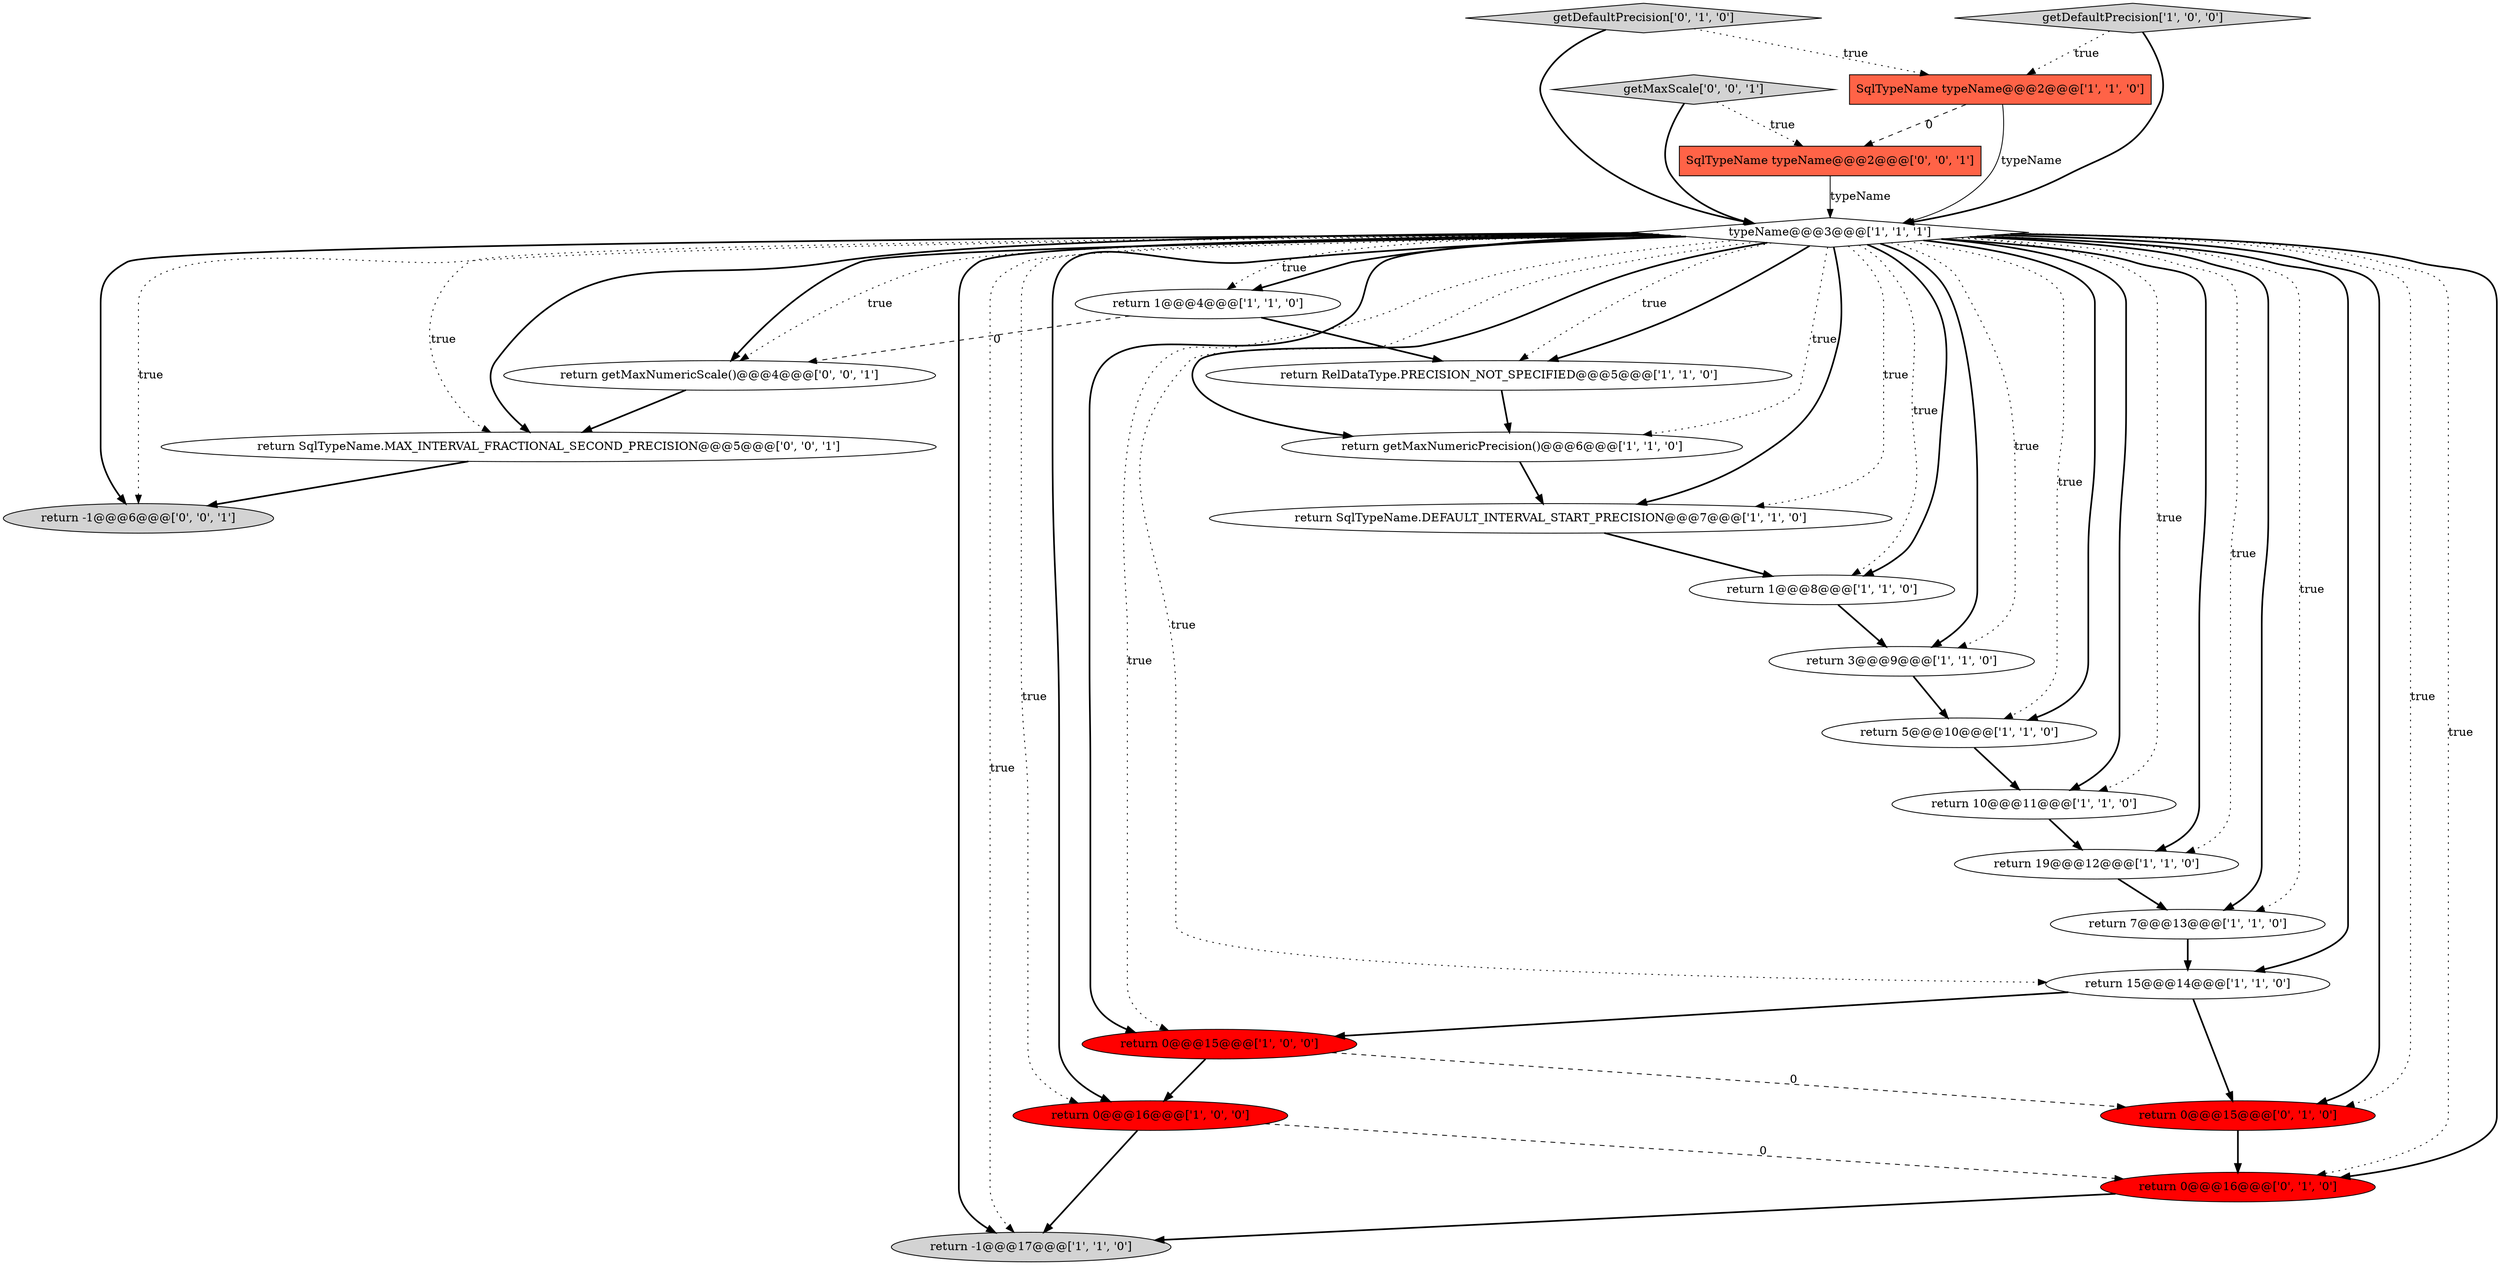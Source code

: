 digraph {
20 [style = filled, label = "return -1@@@6@@@['0', '0', '1']", fillcolor = lightgray, shape = ellipse image = "AAA0AAABBB3BBB"];
23 [style = filled, label = "return getMaxNumericScale()@@@4@@@['0', '0', '1']", fillcolor = white, shape = ellipse image = "AAA0AAABBB3BBB"];
8 [style = filled, label = "SqlTypeName typeName@@@2@@@['1', '1', '0']", fillcolor = tomato, shape = box image = "AAA0AAABBB1BBB"];
9 [style = filled, label = "typeName@@@3@@@['1', '1', '1']", fillcolor = white, shape = diamond image = "AAA0AAABBB1BBB"];
7 [style = filled, label = "return 10@@@11@@@['1', '1', '0']", fillcolor = white, shape = ellipse image = "AAA0AAABBB1BBB"];
12 [style = filled, label = "return getMaxNumericPrecision()@@@6@@@['1', '1', '0']", fillcolor = white, shape = ellipse image = "AAA0AAABBB1BBB"];
2 [style = filled, label = "return 7@@@13@@@['1', '1', '0']", fillcolor = white, shape = ellipse image = "AAA0AAABBB1BBB"];
1 [style = filled, label = "return 1@@@8@@@['1', '1', '0']", fillcolor = white, shape = ellipse image = "AAA0AAABBB1BBB"];
4 [style = filled, label = "return 3@@@9@@@['1', '1', '0']", fillcolor = white, shape = ellipse image = "AAA0AAABBB1BBB"];
18 [style = filled, label = "return 0@@@15@@@['0', '1', '0']", fillcolor = red, shape = ellipse image = "AAA1AAABBB2BBB"];
13 [style = filled, label = "return RelDataType.PRECISION_NOT_SPECIFIED@@@5@@@['1', '1', '0']", fillcolor = white, shape = ellipse image = "AAA0AAABBB1BBB"];
16 [style = filled, label = "return -1@@@17@@@['1', '1', '0']", fillcolor = lightgray, shape = ellipse image = "AAA0AAABBB1BBB"];
5 [style = filled, label = "return 15@@@14@@@['1', '1', '0']", fillcolor = white, shape = ellipse image = "AAA0AAABBB1BBB"];
14 [style = filled, label = "return 0@@@16@@@['1', '0', '0']", fillcolor = red, shape = ellipse image = "AAA1AAABBB1BBB"];
19 [style = filled, label = "return 0@@@16@@@['0', '1', '0']", fillcolor = red, shape = ellipse image = "AAA1AAABBB2BBB"];
21 [style = filled, label = "return SqlTypeName.MAX_INTERVAL_FRACTIONAL_SECOND_PRECISION@@@5@@@['0', '0', '1']", fillcolor = white, shape = ellipse image = "AAA0AAABBB3BBB"];
0 [style = filled, label = "return 5@@@10@@@['1', '1', '0']", fillcolor = white, shape = ellipse image = "AAA0AAABBB1BBB"];
10 [style = filled, label = "return SqlTypeName.DEFAULT_INTERVAL_START_PRECISION@@@7@@@['1', '1', '0']", fillcolor = white, shape = ellipse image = "AAA0AAABBB1BBB"];
15 [style = filled, label = "return 0@@@15@@@['1', '0', '0']", fillcolor = red, shape = ellipse image = "AAA1AAABBB1BBB"];
6 [style = filled, label = "return 1@@@4@@@['1', '1', '0']", fillcolor = white, shape = ellipse image = "AAA0AAABBB1BBB"];
24 [style = filled, label = "getMaxScale['0', '0', '1']", fillcolor = lightgray, shape = diamond image = "AAA0AAABBB3BBB"];
17 [style = filled, label = "getDefaultPrecision['0', '1', '0']", fillcolor = lightgray, shape = diamond image = "AAA0AAABBB2BBB"];
3 [style = filled, label = "return 19@@@12@@@['1', '1', '0']", fillcolor = white, shape = ellipse image = "AAA0AAABBB1BBB"];
22 [style = filled, label = "SqlTypeName typeName@@@2@@@['0', '0', '1']", fillcolor = tomato, shape = box image = "AAA0AAABBB3BBB"];
11 [style = filled, label = "getDefaultPrecision['1', '0', '0']", fillcolor = lightgray, shape = diamond image = "AAA0AAABBB1BBB"];
14->16 [style = bold, label=""];
1->4 [style = bold, label=""];
9->12 [style = dotted, label="true"];
9->0 [style = dotted, label="true"];
9->0 [style = bold, label=""];
15->14 [style = bold, label=""];
9->2 [style = bold, label=""];
24->9 [style = bold, label=""];
9->4 [style = bold, label=""];
17->9 [style = bold, label=""];
15->18 [style = dashed, label="0"];
18->19 [style = bold, label=""];
5->15 [style = bold, label=""];
9->20 [style = bold, label=""];
5->18 [style = bold, label=""];
9->10 [style = bold, label=""];
9->21 [style = dotted, label="true"];
9->7 [style = bold, label=""];
9->6 [style = dotted, label="true"];
11->9 [style = bold, label=""];
9->14 [style = dotted, label="true"];
9->16 [style = bold, label=""];
7->3 [style = bold, label=""];
9->6 [style = bold, label=""];
4->0 [style = bold, label=""];
0->7 [style = bold, label=""];
19->16 [style = bold, label=""];
9->23 [style = bold, label=""];
8->22 [style = dashed, label="0"];
17->8 [style = dotted, label="true"];
9->19 [style = dotted, label="true"];
12->10 [style = bold, label=""];
13->12 [style = bold, label=""];
9->18 [style = bold, label=""];
21->20 [style = bold, label=""];
3->2 [style = bold, label=""];
23->21 [style = bold, label=""];
9->23 [style = dotted, label="true"];
9->15 [style = bold, label=""];
24->22 [style = dotted, label="true"];
9->2 [style = dotted, label="true"];
6->13 [style = bold, label=""];
9->13 [style = dotted, label="true"];
9->20 [style = dotted, label="true"];
9->1 [style = dotted, label="true"];
9->14 [style = bold, label=""];
9->21 [style = bold, label=""];
9->5 [style = bold, label=""];
9->4 [style = dotted, label="true"];
9->18 [style = dotted, label="true"];
9->3 [style = bold, label=""];
9->19 [style = bold, label=""];
11->8 [style = dotted, label="true"];
9->15 [style = dotted, label="true"];
14->19 [style = dashed, label="0"];
9->12 [style = bold, label=""];
9->16 [style = dotted, label="true"];
9->7 [style = dotted, label="true"];
9->1 [style = bold, label=""];
10->1 [style = bold, label=""];
8->9 [style = solid, label="typeName"];
9->10 [style = dotted, label="true"];
9->3 [style = dotted, label="true"];
6->23 [style = dashed, label="0"];
22->9 [style = solid, label="typeName"];
2->5 [style = bold, label=""];
9->13 [style = bold, label=""];
9->5 [style = dotted, label="true"];
}
